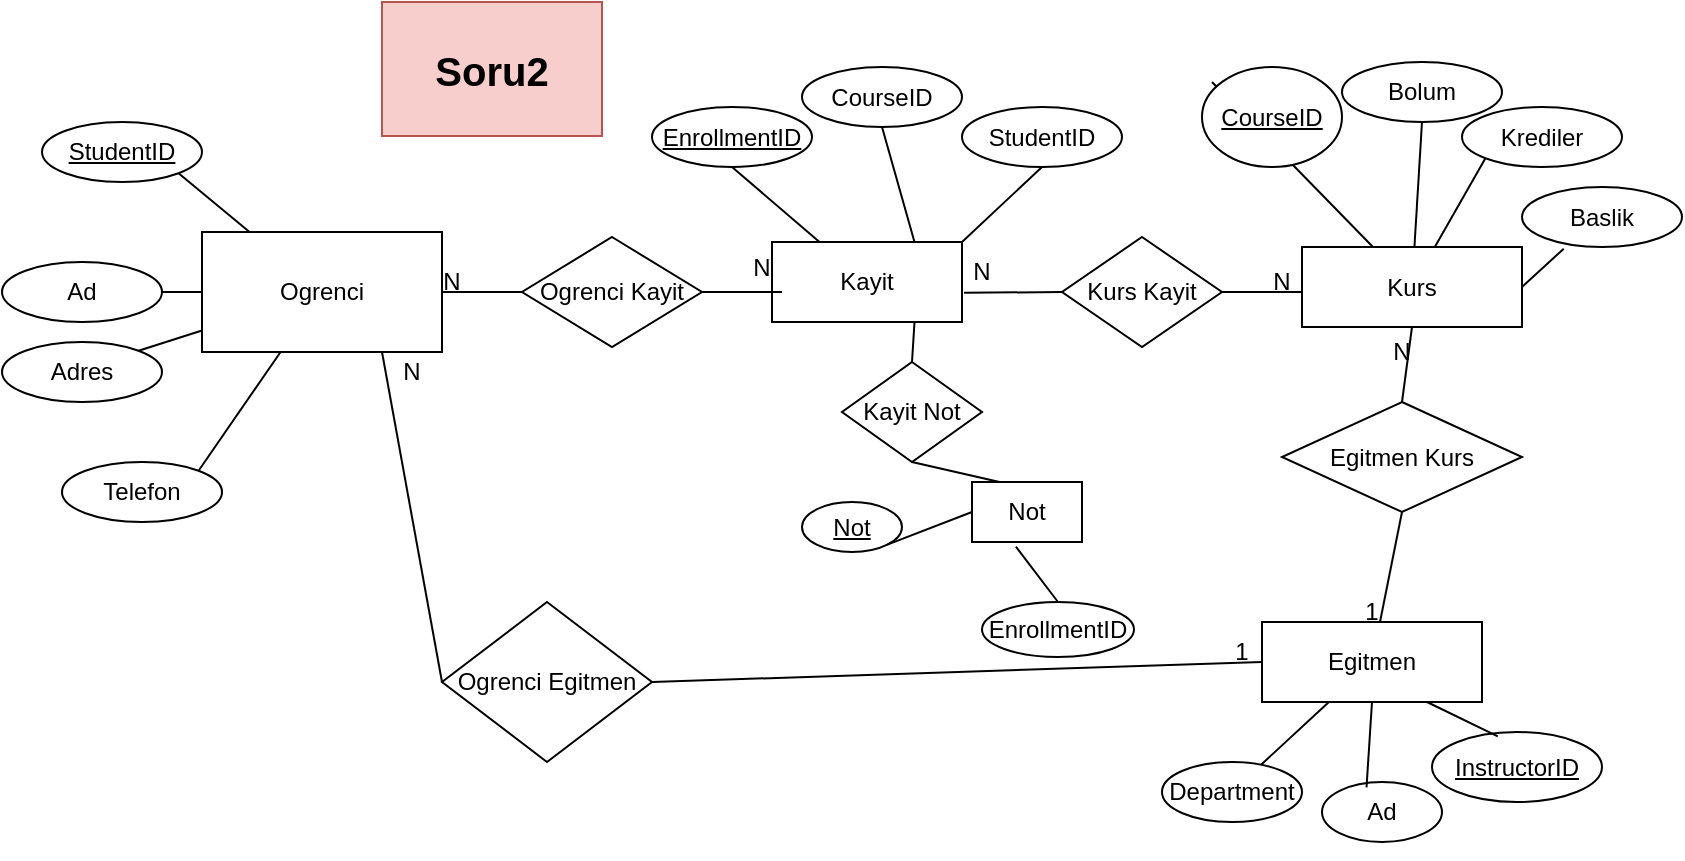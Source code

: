 <mxfile version="24.0.4" type="device">
  <diagram name="Page-1" id="hVjh-1lcR9AbKfI0PiSr">
    <mxGraphModel dx="934" dy="611" grid="1" gridSize="10" guides="1" tooltips="1" connect="1" arrows="1" fold="1" page="1" pageScale="1" pageWidth="850" pageHeight="1100" math="0" shadow="0">
      <root>
        <mxCell id="0" />
        <mxCell id="1" parent="0" />
        <mxCell id="DRbYqqat0JknCQRxIBqb-1" value="&lt;u&gt;EnrollmentID&lt;/u&gt;" style="ellipse;whiteSpace=wrap;html=1;" parent="1" vertex="1">
          <mxGeometry x="325" y="182.5" width="80" height="30" as="geometry" />
        </mxCell>
        <mxCell id="DRbYqqat0JknCQRxIBqb-2" value="Ogrenci" style="rounded=0;whiteSpace=wrap;html=1;" parent="1" vertex="1">
          <mxGeometry x="100" y="245" width="120" height="60" as="geometry" />
        </mxCell>
        <mxCell id="DRbYqqat0JknCQRxIBqb-3" value="Kayit" style="rounded=0;whiteSpace=wrap;html=1;" parent="1" vertex="1">
          <mxGeometry x="385" y="250" width="95" height="40" as="geometry" />
        </mxCell>
        <mxCell id="DRbYqqat0JknCQRxIBqb-4" value="Adres" style="ellipse;whiteSpace=wrap;html=1;" parent="1" vertex="1">
          <mxGeometry y="300" width="80" height="30" as="geometry" />
        </mxCell>
        <mxCell id="DRbYqqat0JknCQRxIBqb-5" value="Ad" style="ellipse;whiteSpace=wrap;html=1;" parent="1" vertex="1">
          <mxGeometry y="260" width="80" height="30" as="geometry" />
        </mxCell>
        <mxCell id="DRbYqqat0JknCQRxIBqb-6" value="&lt;u&gt;StudentID&lt;/u&gt;" style="ellipse;whiteSpace=wrap;html=1;" parent="1" vertex="1">
          <mxGeometry x="20" y="190" width="80" height="30" as="geometry" />
        </mxCell>
        <mxCell id="DRbYqqat0JknCQRxIBqb-7" value="Telefon" style="ellipse;whiteSpace=wrap;html=1;" parent="1" vertex="1">
          <mxGeometry x="30" y="360" width="80" height="30" as="geometry" />
        </mxCell>
        <mxCell id="DRbYqqat0JknCQRxIBqb-8" value="CourseID" style="ellipse;whiteSpace=wrap;html=1;" parent="1" vertex="1">
          <mxGeometry x="400" y="162.5" width="80" height="30" as="geometry" />
        </mxCell>
        <mxCell id="DRbYqqat0JknCQRxIBqb-9" value="" style="endArrow=none;html=1;rounded=0;entryX=1;entryY=1;entryDx=0;entryDy=0;" parent="1" source="DRbYqqat0JknCQRxIBqb-2" target="DRbYqqat0JknCQRxIBqb-6" edge="1">
          <mxGeometry width="50" height="50" relative="1" as="geometry">
            <mxPoint x="100" y="260" as="sourcePoint" />
            <mxPoint x="150" y="210" as="targetPoint" />
          </mxGeometry>
        </mxCell>
        <mxCell id="DRbYqqat0JknCQRxIBqb-10" value="" style="endArrow=none;html=1;rounded=0;entryX=0;entryY=0.5;entryDx=0;entryDy=0;exitX=1;exitY=0.5;exitDx=0;exitDy=0;" parent="1" source="DRbYqqat0JknCQRxIBqb-5" target="DRbYqqat0JknCQRxIBqb-2" edge="1">
          <mxGeometry width="50" height="50" relative="1" as="geometry">
            <mxPoint x="90" y="290" as="sourcePoint" />
            <mxPoint x="130" y="345" as="targetPoint" />
          </mxGeometry>
        </mxCell>
        <mxCell id="DRbYqqat0JknCQRxIBqb-11" value="" style="endArrow=none;html=1;rounded=0;exitX=1;exitY=0;exitDx=0;exitDy=0;" parent="1" source="DRbYqqat0JknCQRxIBqb-4" target="DRbYqqat0JknCQRxIBqb-2" edge="1">
          <mxGeometry width="50" height="50" relative="1" as="geometry">
            <mxPoint x="70" y="310" as="sourcePoint" />
            <mxPoint x="130" y="300" as="targetPoint" />
          </mxGeometry>
        </mxCell>
        <mxCell id="DRbYqqat0JknCQRxIBqb-12" value="" style="endArrow=none;html=1;rounded=0;exitX=1;exitY=0;exitDx=0;exitDy=0;" parent="1" source="DRbYqqat0JknCQRxIBqb-7" target="DRbYqqat0JknCQRxIBqb-2" edge="1">
          <mxGeometry width="50" height="50" relative="1" as="geometry">
            <mxPoint x="100" y="370" as="sourcePoint" />
            <mxPoint x="150" y="320" as="targetPoint" />
          </mxGeometry>
        </mxCell>
        <mxCell id="DRbYqqat0JknCQRxIBqb-13" value="Kurs" style="rounded=0;whiteSpace=wrap;html=1;flipV=1;flipH=1;" parent="1" vertex="1">
          <mxGeometry x="650" y="252.5" width="110" height="40" as="geometry" />
        </mxCell>
        <mxCell id="DRbYqqat0JknCQRxIBqb-14" value="Bolum" style="ellipse;whiteSpace=wrap;html=1;flipV=1;flipH=1;" parent="1" vertex="1">
          <mxGeometry x="670" y="160" width="80" height="30" as="geometry" />
        </mxCell>
        <mxCell id="DRbYqqat0JknCQRxIBqb-15" value="Baslik" style="ellipse;whiteSpace=wrap;html=1;flipV=1;flipH=1;" parent="1" vertex="1">
          <mxGeometry x="760" y="222.5" width="80" height="30" as="geometry" />
        </mxCell>
        <mxCell id="DRbYqqat0JknCQRxIBqb-17" value="Krediler" style="ellipse;whiteSpace=wrap;html=1;flipV=1;flipH=1;" parent="1" vertex="1">
          <mxGeometry x="730" y="182.5" width="80" height="30" as="geometry" />
        </mxCell>
        <mxCell id="DRbYqqat0JknCQRxIBqb-18" value="" style="endArrow=none;html=1;rounded=0;entryX=0.5;entryY=1;entryDx=0;entryDy=0;" parent="1" source="DRbYqqat0JknCQRxIBqb-13" edge="1">
          <mxGeometry width="50" height="50" relative="1" as="geometry">
            <mxPoint x="446.726" y="395.345" as="sourcePoint" />
            <mxPoint x="605" y="170" as="targetPoint" />
          </mxGeometry>
        </mxCell>
        <mxCell id="DRbYqqat0JknCQRxIBqb-19" value="" style="endArrow=none;html=1;rounded=0;entryX=1;entryY=0.5;entryDx=0;entryDy=0;exitX=0.739;exitY=-0.028;exitDx=0;exitDy=0;exitPerimeter=0;" parent="1" source="DRbYqqat0JknCQRxIBqb-15" target="DRbYqqat0JknCQRxIBqb-13" edge="1">
          <mxGeometry width="50" height="50" relative="1" as="geometry">
            <mxPoint x="430" y="455" as="sourcePoint" />
            <mxPoint x="390" y="400" as="targetPoint" />
          </mxGeometry>
        </mxCell>
        <mxCell id="DRbYqqat0JknCQRxIBqb-20" value="" style="endArrow=none;html=1;rounded=0;exitX=0.5;exitY=1;exitDx=0;exitDy=0;" parent="1" source="DRbYqqat0JknCQRxIBqb-14" target="DRbYqqat0JknCQRxIBqb-13" edge="1">
          <mxGeometry width="50" height="50" relative="1" as="geometry">
            <mxPoint x="438.966" y="477.978" as="sourcePoint" />
            <mxPoint x="378.966" y="487.978" as="targetPoint" />
          </mxGeometry>
        </mxCell>
        <mxCell id="DRbYqqat0JknCQRxIBqb-21" value="" style="endArrow=none;html=1;rounded=0;exitX=0;exitY=1;exitDx=0;exitDy=0;" parent="1" source="DRbYqqat0JknCQRxIBqb-17" target="DRbYqqat0JknCQRxIBqb-13" edge="1">
          <mxGeometry width="50" height="50" relative="1" as="geometry">
            <mxPoint x="470.249" y="494.655" as="sourcePoint" />
            <mxPoint x="420.249" y="544.655" as="targetPoint" />
          </mxGeometry>
        </mxCell>
        <mxCell id="DRbYqqat0JknCQRxIBqb-24" value="" style="endArrow=none;html=1;rounded=0;entryX=0.5;entryY=1;entryDx=0;entryDy=0;exitX=0.25;exitY=0;exitDx=0;exitDy=0;" parent="1" source="DRbYqqat0JknCQRxIBqb-3" target="DRbYqqat0JknCQRxIBqb-1" edge="1">
          <mxGeometry width="50" height="50" relative="1" as="geometry">
            <mxPoint x="350" y="322.5" as="sourcePoint" />
            <mxPoint x="400" y="272.5" as="targetPoint" />
          </mxGeometry>
        </mxCell>
        <mxCell id="DRbYqqat0JknCQRxIBqb-25" value="" style="endArrow=none;html=1;rounded=0;entryX=0.5;entryY=1;entryDx=0;entryDy=0;exitX=0.75;exitY=0;exitDx=0;exitDy=0;" parent="1" source="DRbYqqat0JknCQRxIBqb-3" target="DRbYqqat0JknCQRxIBqb-8" edge="1">
          <mxGeometry width="50" height="50" relative="1" as="geometry">
            <mxPoint x="380" y="287.5" as="sourcePoint" />
            <mxPoint x="375" y="222.5" as="targetPoint" />
          </mxGeometry>
        </mxCell>
        <mxCell id="DRbYqqat0JknCQRxIBqb-26" value="Ogrenci&amp;nbsp;&lt;span style=&quot;background-color: initial;&quot;&gt;Kayit&lt;/span&gt;" style="rhombus;whiteSpace=wrap;html=1;" parent="1" vertex="1">
          <mxGeometry x="260" y="247.5" width="90" height="55" as="geometry" />
        </mxCell>
        <mxCell id="DRbYqqat0JknCQRxIBqb-27" value="" style="endArrow=none;html=1;rounded=0;entryX=0;entryY=0.5;entryDx=0;entryDy=0;exitX=1;exitY=0.5;exitDx=0;exitDy=0;" parent="1" source="DRbYqqat0JknCQRxIBqb-2" target="DRbYqqat0JknCQRxIBqb-26" edge="1">
          <mxGeometry width="50" height="50" relative="1" as="geometry">
            <mxPoint x="90" y="310" as="sourcePoint" />
            <mxPoint x="140" y="260" as="targetPoint" />
          </mxGeometry>
        </mxCell>
        <mxCell id="DRbYqqat0JknCQRxIBqb-28" value="" style="endArrow=none;html=1;rounded=0;exitX=1;exitY=0.5;exitDx=0;exitDy=0;" parent="1" source="DRbYqqat0JknCQRxIBqb-26" edge="1">
          <mxGeometry width="50" height="50" relative="1" as="geometry">
            <mxPoint x="90" y="310" as="sourcePoint" />
            <mxPoint x="390" y="275" as="targetPoint" />
          </mxGeometry>
        </mxCell>
        <mxCell id="DRbYqqat0JknCQRxIBqb-29" value="N" style="text;html=1;align=center;verticalAlign=middle;whiteSpace=wrap;rounded=0;" parent="1" vertex="1">
          <mxGeometry x="370" y="257.5" width="20" height="10" as="geometry" />
        </mxCell>
        <mxCell id="DRbYqqat0JknCQRxIBqb-34" value="N" style="text;html=1;align=center;verticalAlign=middle;whiteSpace=wrap;rounded=0;" parent="1" vertex="1">
          <mxGeometry x="215" y="265" width="20" height="10" as="geometry" />
        </mxCell>
        <mxCell id="DRbYqqat0JknCQRxIBqb-39" value="StudentID" style="ellipse;whiteSpace=wrap;html=1;" parent="1" vertex="1">
          <mxGeometry x="480" y="182.5" width="80" height="30" as="geometry" />
        </mxCell>
        <mxCell id="DRbYqqat0JknCQRxIBqb-40" value="" style="endArrow=none;html=1;rounded=0;entryX=0.5;entryY=1;entryDx=0;entryDy=0;exitX=1;exitY=0;exitDx=0;exitDy=0;" parent="1" source="DRbYqqat0JknCQRxIBqb-3" target="DRbYqqat0JknCQRxIBqb-39" edge="1">
          <mxGeometry width="50" height="50" relative="1" as="geometry">
            <mxPoint x="460" y="307.5" as="sourcePoint" />
            <mxPoint x="405" y="252.5" as="targetPoint" />
          </mxGeometry>
        </mxCell>
        <mxCell id="fF9iToIWCrCMzXzaYI_W-4" value="Egitmen" style="rounded=0;whiteSpace=wrap;html=1;flipV=1;flipH=1;" parent="1" vertex="1">
          <mxGeometry x="630" y="440" width="110" height="40" as="geometry" />
        </mxCell>
        <mxCell id="fF9iToIWCrCMzXzaYI_W-5" value="Department" style="ellipse;whiteSpace=wrap;html=1;flipV=1;flipH=1;" parent="1" vertex="1">
          <mxGeometry x="580" y="510" width="70" height="30" as="geometry" />
        </mxCell>
        <mxCell id="fF9iToIWCrCMzXzaYI_W-6" value="Ad" style="ellipse;whiteSpace=wrap;html=1;flipV=1;flipH=1;" parent="1" vertex="1">
          <mxGeometry x="660" y="520" width="60" height="30" as="geometry" />
        </mxCell>
        <mxCell id="fF9iToIWCrCMzXzaYI_W-7" value="&lt;u&gt;InstructorID&lt;/u&gt;" style="ellipse;whiteSpace=wrap;html=1;flipV=1;flipH=1;" parent="1" vertex="1">
          <mxGeometry x="715" y="495" width="85" height="35" as="geometry" />
        </mxCell>
        <mxCell id="fF9iToIWCrCMzXzaYI_W-9" value="" style="endArrow=none;html=1;rounded=0;entryX=0.613;entryY=0.938;entryDx=0;entryDy=0;entryPerimeter=0;exitX=0.75;exitY=1;exitDx=0;exitDy=0;" parent="1" source="fF9iToIWCrCMzXzaYI_W-4" target="fF9iToIWCrCMzXzaYI_W-7" edge="1">
          <mxGeometry width="50" height="50" relative="1" as="geometry">
            <mxPoint x="730" y="420" as="sourcePoint" />
            <mxPoint x="476.726" y="415.345" as="targetPoint" />
          </mxGeometry>
        </mxCell>
        <mxCell id="fF9iToIWCrCMzXzaYI_W-10" value="" style="endArrow=none;html=1;rounded=0;entryX=0.5;entryY=1;entryDx=0;entryDy=0;exitX=0.629;exitY=0.911;exitDx=0;exitDy=0;exitPerimeter=0;" parent="1" source="fF9iToIWCrCMzXzaYI_W-6" target="fF9iToIWCrCMzXzaYI_W-4" edge="1">
          <mxGeometry width="50" height="50" relative="1" as="geometry">
            <mxPoint x="510" y="425" as="sourcePoint" />
            <mxPoint x="470" y="370" as="targetPoint" />
          </mxGeometry>
        </mxCell>
        <mxCell id="fF9iToIWCrCMzXzaYI_W-11" value="" style="endArrow=none;html=1;rounded=0;" parent="1" source="fF9iToIWCrCMzXzaYI_W-5" target="fF9iToIWCrCMzXzaYI_W-4" edge="1">
          <mxGeometry width="50" height="50" relative="1" as="geometry">
            <mxPoint x="518.966" y="447.978" as="sourcePoint" />
            <mxPoint x="458.966" y="457.978" as="targetPoint" />
          </mxGeometry>
        </mxCell>
        <mxCell id="fF9iToIWCrCMzXzaYI_W-19" value="Kurs Kayit" style="rhombus;whiteSpace=wrap;html=1;" parent="1" vertex="1">
          <mxGeometry x="530" y="247.5" width="80" height="55" as="geometry" />
        </mxCell>
        <mxCell id="fF9iToIWCrCMzXzaYI_W-20" value="" style="endArrow=none;html=1;rounded=0;entryX=0;entryY=0.5;entryDx=0;entryDy=0;exitX=1.011;exitY=0.635;exitDx=0;exitDy=0;exitPerimeter=0;" parent="1" source="DRbYqqat0JknCQRxIBqb-3" target="fF9iToIWCrCMzXzaYI_W-19" edge="1">
          <mxGeometry width="50" height="50" relative="1" as="geometry">
            <mxPoint x="465" y="272.5" as="sourcePoint" />
            <mxPoint x="385" y="257.5" as="targetPoint" />
          </mxGeometry>
        </mxCell>
        <mxCell id="fF9iToIWCrCMzXzaYI_W-21" value="" style="endArrow=none;html=1;rounded=0;exitX=1;exitY=0.5;exitDx=0;exitDy=0;" parent="1" source="fF9iToIWCrCMzXzaYI_W-19" edge="1">
          <mxGeometry width="50" height="50" relative="1" as="geometry">
            <mxPoint x="350" y="310" as="sourcePoint" />
            <mxPoint x="650" y="275" as="targetPoint" />
          </mxGeometry>
        </mxCell>
        <mxCell id="fF9iToIWCrCMzXzaYI_W-23" value="N" style="text;html=1;align=center;verticalAlign=middle;whiteSpace=wrap;rounded=0;" parent="1" vertex="1">
          <mxGeometry x="480" y="260" width="20" height="10" as="geometry" />
        </mxCell>
        <mxCell id="fF9iToIWCrCMzXzaYI_W-25" value="N" style="text;html=1;align=center;verticalAlign=middle;whiteSpace=wrap;rounded=0;" parent="1" vertex="1">
          <mxGeometry x="630" y="265" width="20" height="10" as="geometry" />
        </mxCell>
        <mxCell id="fF9iToIWCrCMzXzaYI_W-27" style="edgeStyle=orthogonalEdgeStyle;rounded=0;orthogonalLoop=1;jettySize=auto;html=1;exitX=0.5;exitY=1;exitDx=0;exitDy=0;" parent="1" source="fF9iToIWCrCMzXzaYI_W-6" target="fF9iToIWCrCMzXzaYI_W-6" edge="1">
          <mxGeometry relative="1" as="geometry" />
        </mxCell>
        <mxCell id="fF9iToIWCrCMzXzaYI_W-28" value="Egitmen Kurs" style="rhombus;whiteSpace=wrap;html=1;" parent="1" vertex="1">
          <mxGeometry x="640" y="330" width="120" height="55" as="geometry" />
        </mxCell>
        <mxCell id="fF9iToIWCrCMzXzaYI_W-29" value="" style="endArrow=none;html=1;rounded=0;entryX=0.5;entryY=1;entryDx=0;entryDy=0;exitX=0.5;exitY=0;exitDx=0;exitDy=0;" parent="1" source="fF9iToIWCrCMzXzaYI_W-28" target="DRbYqqat0JknCQRxIBqb-13" edge="1">
          <mxGeometry width="50" height="50" relative="1" as="geometry">
            <mxPoint x="590" y="390" as="sourcePoint" />
            <mxPoint x="640" y="340" as="targetPoint" />
          </mxGeometry>
        </mxCell>
        <mxCell id="fF9iToIWCrCMzXzaYI_W-30" value="" style="endArrow=none;html=1;rounded=0;entryX=0.5;entryY=1;entryDx=0;entryDy=0;" parent="1" source="fF9iToIWCrCMzXzaYI_W-4" target="fF9iToIWCrCMzXzaYI_W-28" edge="1">
          <mxGeometry width="50" height="50" relative="1" as="geometry">
            <mxPoint x="715" y="414" as="sourcePoint" />
            <mxPoint x="715" y="377" as="targetPoint" />
          </mxGeometry>
        </mxCell>
        <mxCell id="fF9iToIWCrCMzXzaYI_W-31" value="N" style="text;html=1;align=center;verticalAlign=middle;whiteSpace=wrap;rounded=0;" parent="1" vertex="1">
          <mxGeometry x="690" y="300" width="20" height="10" as="geometry" />
        </mxCell>
        <mxCell id="fF9iToIWCrCMzXzaYI_W-32" value="1" style="text;html=1;align=center;verticalAlign=middle;whiteSpace=wrap;rounded=0;" parent="1" vertex="1">
          <mxGeometry x="675" y="430" width="20" height="10" as="geometry" />
        </mxCell>
        <mxCell id="fF9iToIWCrCMzXzaYI_W-33" value="Not" style="rounded=0;whiteSpace=wrap;html=1;" parent="1" vertex="1">
          <mxGeometry x="485" y="370" width="55" height="30" as="geometry" />
        </mxCell>
        <mxCell id="fF9iToIWCrCMzXzaYI_W-34" value="&lt;u&gt;Not&lt;/u&gt;" style="ellipse;whiteSpace=wrap;html=1;" parent="1" vertex="1">
          <mxGeometry x="400" y="380" width="50" height="25" as="geometry" />
        </mxCell>
        <mxCell id="fF9iToIWCrCMzXzaYI_W-35" value="" style="endArrow=none;html=1;rounded=0;entryX=1;entryY=1;entryDx=0;entryDy=0;exitX=0;exitY=0.5;exitDx=0;exitDy=0;" parent="1" source="fF9iToIWCrCMzXzaYI_W-33" target="fF9iToIWCrCMzXzaYI_W-34" edge="1">
          <mxGeometry width="50" height="50" relative="1" as="geometry">
            <mxPoint x="489" y="380" as="sourcePoint" />
            <mxPoint x="515" y="345" as="targetPoint" />
          </mxGeometry>
        </mxCell>
        <mxCell id="fF9iToIWCrCMzXzaYI_W-36" value="EnrollmentID" style="ellipse;whiteSpace=wrap;html=1;" parent="1" vertex="1">
          <mxGeometry x="490" y="430" width="76" height="27.5" as="geometry" />
        </mxCell>
        <mxCell id="fF9iToIWCrCMzXzaYI_W-37" value="" style="endArrow=none;html=1;rounded=0;entryX=0.5;entryY=0;entryDx=0;entryDy=0;exitX=0.399;exitY=1.077;exitDx=0;exitDy=0;exitPerimeter=0;" parent="1" source="fF9iToIWCrCMzXzaYI_W-33" target="fF9iToIWCrCMzXzaYI_W-36" edge="1">
          <mxGeometry width="50" height="50" relative="1" as="geometry">
            <mxPoint x="520" y="397.5" as="sourcePoint" />
            <mxPoint x="503.436" y="441.308" as="targetPoint" />
          </mxGeometry>
        </mxCell>
        <mxCell id="fF9iToIWCrCMzXzaYI_W-38" value="Ogrenci Egitmen" style="rhombus;whiteSpace=wrap;html=1;" parent="1" vertex="1">
          <mxGeometry x="220" y="430" width="105" height="80" as="geometry" />
        </mxCell>
        <mxCell id="fF9iToIWCrCMzXzaYI_W-39" value="" style="endArrow=none;html=1;rounded=0;entryX=0.75;entryY=1;entryDx=0;entryDy=0;exitX=0;exitY=0.5;exitDx=0;exitDy=0;" parent="1" source="fF9iToIWCrCMzXzaYI_W-38" target="DRbYqqat0JknCQRxIBqb-2" edge="1">
          <mxGeometry width="50" height="50" relative="1" as="geometry">
            <mxPoint x="200" y="400" as="sourcePoint" />
            <mxPoint x="250" y="350" as="targetPoint" />
          </mxGeometry>
        </mxCell>
        <mxCell id="fF9iToIWCrCMzXzaYI_W-40" value="" style="endArrow=none;html=1;rounded=0;entryX=0;entryY=0.5;entryDx=0;entryDy=0;exitX=1;exitY=0.5;exitDx=0;exitDy=0;" parent="1" source="fF9iToIWCrCMzXzaYI_W-38" target="fF9iToIWCrCMzXzaYI_W-4" edge="1">
          <mxGeometry width="50" height="50" relative="1" as="geometry">
            <mxPoint x="230" y="480" as="sourcePoint" />
            <mxPoint x="200" y="315" as="targetPoint" />
          </mxGeometry>
        </mxCell>
        <mxCell id="fF9iToIWCrCMzXzaYI_W-41" value="N" style="text;html=1;align=center;verticalAlign=middle;whiteSpace=wrap;rounded=0;" parent="1" vertex="1">
          <mxGeometry x="195" y="310" width="20" height="10" as="geometry" />
        </mxCell>
        <mxCell id="fF9iToIWCrCMzXzaYI_W-42" value="1" style="text;html=1;align=center;verticalAlign=middle;whiteSpace=wrap;rounded=0;" parent="1" vertex="1">
          <mxGeometry x="610" y="450" width="20" height="10" as="geometry" />
        </mxCell>
        <mxCell id="fF9iToIWCrCMzXzaYI_W-44" value="Kayit Not" style="rhombus;whiteSpace=wrap;html=1;" parent="1" vertex="1">
          <mxGeometry x="420" y="310" width="70" height="50" as="geometry" />
        </mxCell>
        <mxCell id="fF9iToIWCrCMzXzaYI_W-45" value="" style="endArrow=none;html=1;rounded=0;entryX=0.75;entryY=1;entryDx=0;entryDy=0;exitX=0.5;exitY=0;exitDx=0;exitDy=0;" parent="1" source="fF9iToIWCrCMzXzaYI_W-44" target="DRbYqqat0JknCQRxIBqb-3" edge="1">
          <mxGeometry width="50" height="50" relative="1" as="geometry">
            <mxPoint x="490" y="360" as="sourcePoint" />
            <mxPoint x="540" y="310" as="targetPoint" />
          </mxGeometry>
        </mxCell>
        <mxCell id="fF9iToIWCrCMzXzaYI_W-46" value="" style="endArrow=none;html=1;rounded=0;exitX=0.25;exitY=0;exitDx=0;exitDy=0;entryX=0.5;entryY=1;entryDx=0;entryDy=0;" parent="1" source="fF9iToIWCrCMzXzaYI_W-33" target="fF9iToIWCrCMzXzaYI_W-44" edge="1">
          <mxGeometry width="50" height="50" relative="1" as="geometry">
            <mxPoint x="490" y="360" as="sourcePoint" />
            <mxPoint x="540" y="310" as="targetPoint" />
          </mxGeometry>
        </mxCell>
        <mxCell id="fF9iToIWCrCMzXzaYI_W-47" value="&lt;u&gt;CourseID&lt;/u&gt;" style="ellipse;whiteSpace=wrap;html=1;flipV=1;flipH=1;" parent="1" vertex="1">
          <mxGeometry x="600" y="162.5" width="70" height="50" as="geometry" />
        </mxCell>
        <mxCell id="BK6vObDV4tucuDMcmG6i-1" value="&lt;b&gt;&lt;font style=&quot;font-size: 20px;&quot;&gt;Soru2&lt;/font&gt;&lt;/b&gt;" style="text;html=1;align=center;verticalAlign=middle;whiteSpace=wrap;rounded=0;fillColor=#f8cecc;strokeColor=#b85450;" vertex="1" parent="1">
          <mxGeometry x="190" y="130" width="110" height="67" as="geometry" />
        </mxCell>
      </root>
    </mxGraphModel>
  </diagram>
</mxfile>
